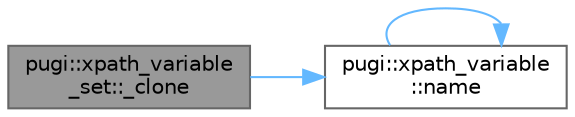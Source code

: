 digraph "pugi::xpath_variable_set::_clone"
{
 // INTERACTIVE_SVG=YES
 // LATEX_PDF_SIZE
  bgcolor="transparent";
  edge [fontname=Helvetica,fontsize=10,labelfontname=Helvetica,labelfontsize=10];
  node [fontname=Helvetica,fontsize=10,shape=box,height=0.2,width=0.4];
  rankdir="LR";
  Node1 [id="Node000001",label="pugi::xpath_variable\l_set::_clone",height=0.2,width=0.4,color="gray40", fillcolor="grey60", style="filled", fontcolor="black",tooltip=" "];
  Node1 -> Node2 [id="edge1_Node000001_Node000002",color="steelblue1",style="solid",tooltip=" "];
  Node2 [id="Node000002",label="pugi::xpath_variable\l::name",height=0.2,width=0.4,color="grey40", fillcolor="white", style="filled",URL="$dd/d2a/classpugi_1_1xpath__variable.html#acf2ab53ee69f0b436c1b3b62bd455eaf",tooltip=" "];
  Node2 -> Node2 [id="edge2_Node000002_Node000002",color="steelblue1",style="solid",tooltip=" "];
}
